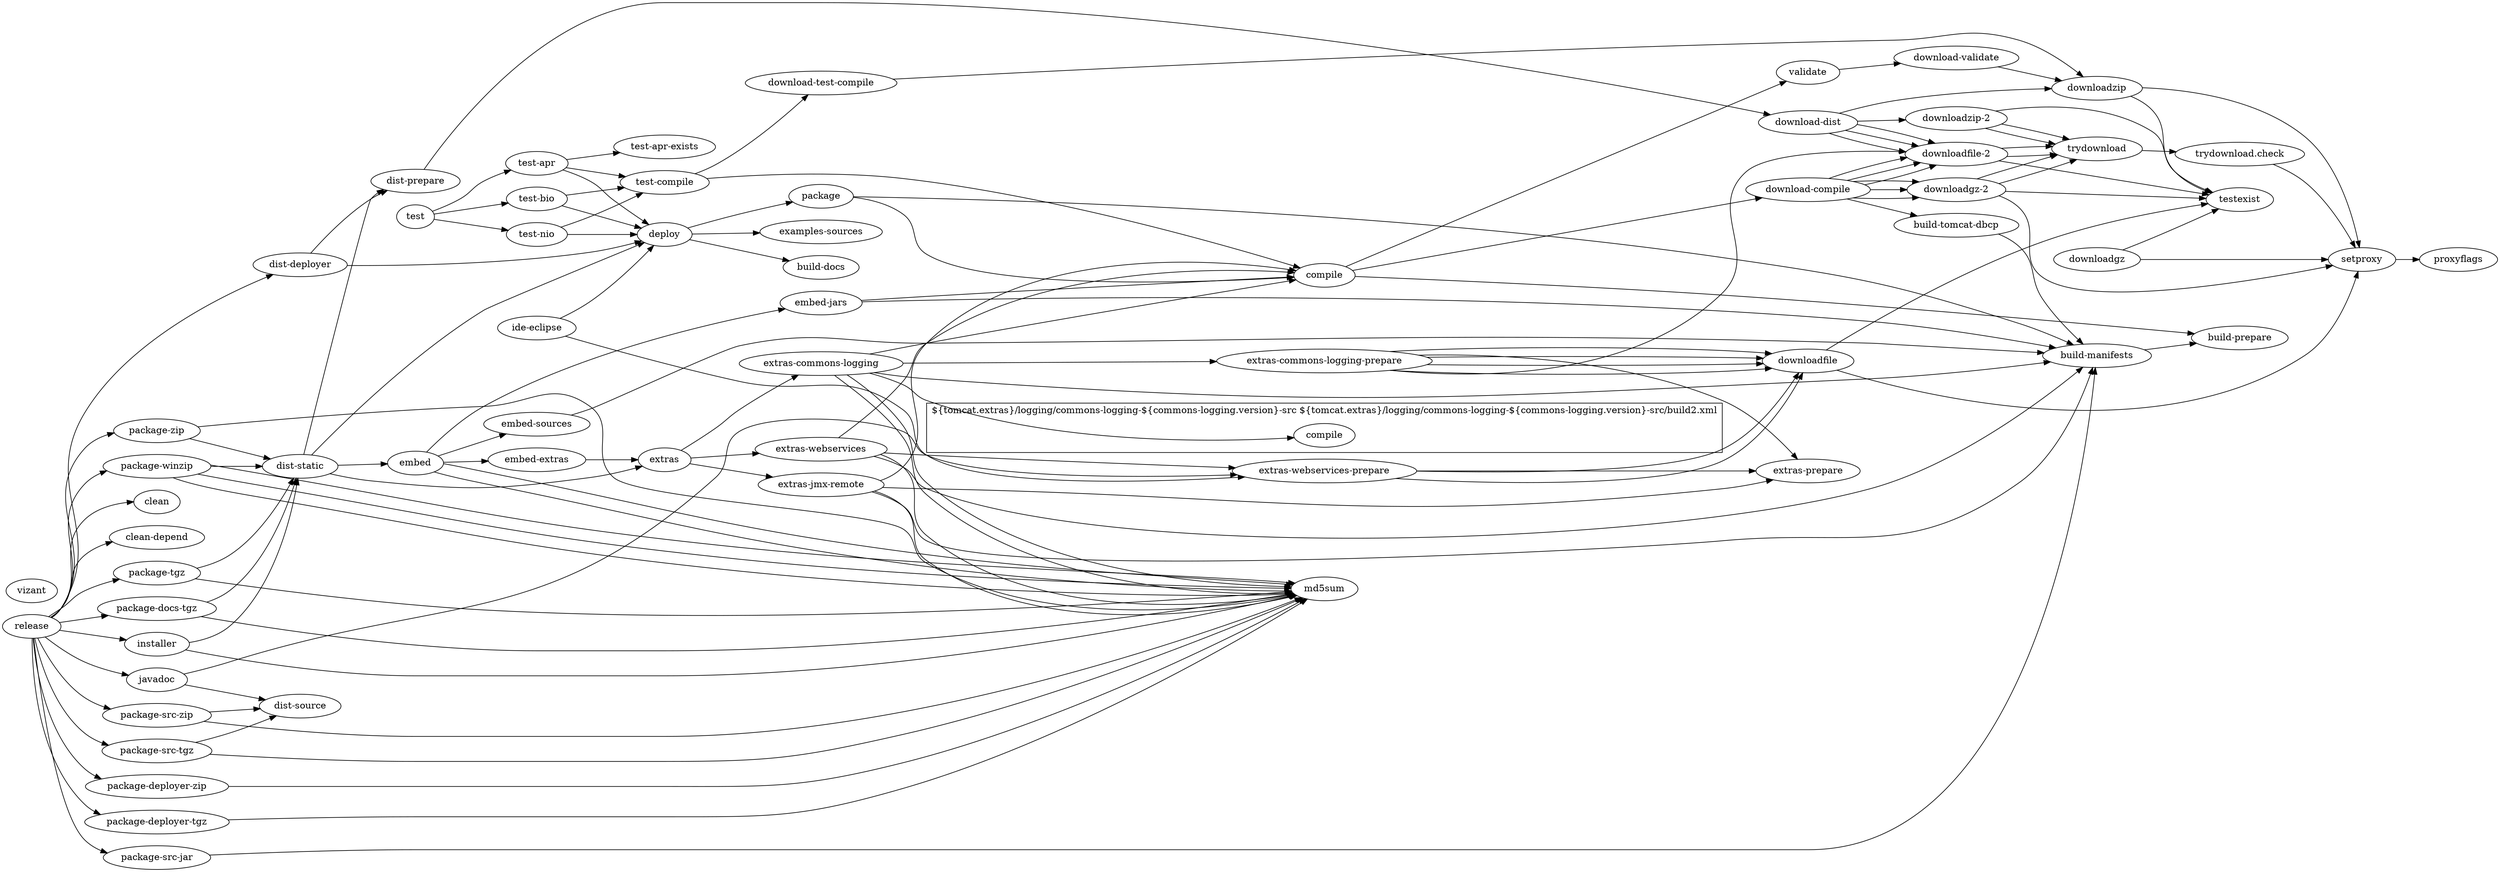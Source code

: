digraph "G" {
    graph ["rankdir"="LR",];
    "build-prepare";
    "validate";
    "validate" -> "download-validate";
    "compile";
    "compile" -> "build-prepare";
    "compile" -> "download-compile";
    "compile" -> "validate";
    "build-manifests";
    "build-manifests" -> "build-prepare";
    "package";
    "package" -> "compile";
    "package" -> "build-manifests";
    "build-docs";
    "deploy";
    "deploy" -> "package";
    "deploy" -> "build-docs";
    "deploy" -> "examples-sources";
    "examples-sources";
    "embed-jars";
    "embed-jars" -> "build-manifests";
    "embed-jars" -> "compile";
    "embed-sources";
    "embed-sources" -> "build-manifests";
    "embed";
    "embed" -> "embed-jars";
    "embed" -> "embed-sources";
    "embed" -> "embed-extras";
    "embed" -> "md5sum";
    "embed" -> "md5sum";
    "test-compile";
    "test-compile" -> "compile";
    "test-compile" -> "download-test-compile";
    "test";
    "test" -> "test-bio";
    "test" -> "test-nio";
    "test" -> "test-apr";
    "test-bio";
    "test-bio" -> "test-compile";
    "test-bio" -> "deploy";
    "test-nio";
    "test-nio" -> "test-compile";
    "test-nio" -> "deploy";
    "test-apr";
    "test-apr" -> "test-compile";
    "test-apr" -> "deploy";
    "test-apr" -> "test-apr-exists";
    "test-apr-exists";
    "extras-prepare";
    "extras-commons-logging-prepare";
    "extras-commons-logging-prepare" -> "extras-prepare";
    "extras-commons-logging-prepare" -> "downloadfile-2";
    "extras-commons-logging-prepare" -> "downloadfile";
    "extras-commons-logging-prepare" -> "downloadfile";
    "extras-commons-logging-prepare" -> "downloadfile";
    "extras-commons-logging-prepare" -> "downloadfile";
    "extras-commons-logging";
    "extras-commons-logging" -> "extras-commons-logging-prepare";
    "extras-commons-logging" -> "compile";
    "extras-commons-logging" -> "build-manifests";
    "extras-commons-logging" -> "md5sum";
    "extras-commons-logging" -> "md5sum";
    "extras-webservices-prepare";
    "extras-webservices-prepare" -> "extras-prepare";
    "extras-webservices-prepare" -> "downloadfile";
    "extras-webservices-prepare" -> "downloadfile";
    "extras-webservices";
    "extras-webservices" -> "extras-webservices-prepare";
    "extras-webservices" -> "compile";
    "extras-webservices" -> "build-manifests";
    "extras-webservices" -> "md5sum";
    "extras-jmx-remote";
    "extras-jmx-remote" -> "extras-prepare";
    "extras-jmx-remote" -> "compile";
    "extras-jmx-remote" -> "build-manifests";
    "extras-jmx-remote" -> "md5sum";
    "extras";
    "extras" -> "extras-commons-logging";
    "extras" -> "extras-webservices";
    "extras" -> "extras-jmx-remote";
    "embed-extras";
    "embed-extras" -> "extras";
    "dist-prepare";
    "dist-prepare" -> "download-dist";
    "dist-static";
    "dist-static" -> "dist-prepare";
    "dist-static" -> "deploy";
    "dist-static" -> "extras";
    "dist-static" -> "embed";
    "javadoc";
    "javadoc" -> "dist-source";
    "javadoc" -> "extras-webservices-prepare";
    "dist-deployer";
    "dist-deployer" -> "dist-prepare";
    "dist-deployer" -> "deploy";
    "dist-source";
    "installer";
    "installer" -> "dist-static";
    "installer" -> "md5sum";
    "release";
    "release" -> "clean";
    "release" -> "clean-depend";
    "release" -> "dist-deployer";
    "release" -> "installer";
    "release" -> "package-zip";
    "release" -> "package-winzip";
    "release" -> "package-tgz";
    "release" -> "package-deployer-zip";
    "release" -> "package-deployer-tgz";
    "release" -> "javadoc";
    "release" -> "package-docs-tgz";
    "release" -> "package-src-zip";
    "release" -> "package-src-tgz";
    "release" -> "package-src-jar";
    "package-zip";
    "package-zip" -> "dist-static";
    "package-zip" -> "md5sum";
    "package-winzip";
    "package-winzip" -> "dist-static";
    "package-winzip" -> "md5sum";
    "package-winzip" -> "md5sum";
    "package-winzip" -> "md5sum";
    "package-deployer-zip";
    "package-deployer-zip" -> "md5sum";
    "package-tgz";
    "package-tgz" -> "dist-static";
    "package-tgz" -> "md5sum";
    "package-deployer-tgz";
    "package-deployer-tgz" -> "md5sum";
    "package-docs-tgz";
    "package-docs-tgz" -> "dist-static";
    "package-docs-tgz" -> "md5sum";
    "package-src-zip";
    "package-src-zip" -> "dist-source";
    "package-src-zip" -> "md5sum";
    "package-src-tgz";
    "package-src-tgz" -> "dist-source";
    "package-src-tgz" -> "md5sum";
    "package-src-jar";
    "package-src-jar" -> "build-manifests";
    "clean-depend";
    "clean";
    "download-validate";
    "download-validate" -> "downloadzip";
    "download-compile";
    "download-compile" -> "downloadfile-2";
    "download-compile" -> "downloadgz-2";
    "download-compile" -> "downloadfile-2";
    "download-compile" -> "downloadgz-2";
    "download-compile" -> "downloadgz-2";
    "download-compile" -> "build-tomcat-dbcp";
    "download-compile" -> "downloadfile-2";
    "download-test-compile";
    "download-test-compile" -> "downloadzip";
    "download-dist";
    "download-dist" -> "downloadfile-2";
    "download-dist" -> "downloadfile-2";
    "download-dist" -> "downloadfile-2";
    "download-dist" -> "downloadzip-2";
    "download-dist" -> "downloadzip";
    "build-tomcat-dbcp";
    "build-tomcat-dbcp" -> "build-manifests";
    "proxyflags";
    "setproxy";
    "setproxy" -> "proxyflags";
    "testexist";
    "downloadgz";
    "downloadgz" -> "setproxy";
    "downloadgz" -> "testexist";
    "downloadgz-2";
    "downloadgz-2" -> "setproxy";
    "downloadgz-2" -> "testexist";
    "downloadgz-2" -> "trydownload";
    "downloadgz-2" -> "trydownload";
    "downloadzip";
    "downloadzip" -> "setproxy";
    "downloadzip" -> "testexist";
    "downloadzip-2";
    "downloadzip-2" -> "testexist";
    "downloadzip-2" -> "trydownload";
    "downloadzip-2" -> "trydownload";
    "downloadfile";
    "downloadfile" -> "setproxy";
    "downloadfile" -> "testexist";
    "downloadfile-2";
    "downloadfile-2" -> "testexist";
    "downloadfile-2" -> "trydownload";
    "downloadfile-2" -> "trydownload";
    "trydownload.check";
    "trydownload.check" -> "setproxy";
    "trydownload";
    "trydownload" -> "trydownload.check";
    "ide-eclipse";
    "ide-eclipse" -> "deploy";
    "ide-eclipse" -> "extras-webservices-prepare";
    "md5sum";
    "vizant";
    subgraph "cluster:1" {
        "label"="${tomcat.extras}/logging/commons-logging-${commons-logging.version}-src ${tomcat.extras}/logging/commons-logging-${commons-logging.version}-src/build2.xml";
        "compile-1" ["label"="compile"];
    }
    "extras-commons-logging" -> "compile-1";
}
